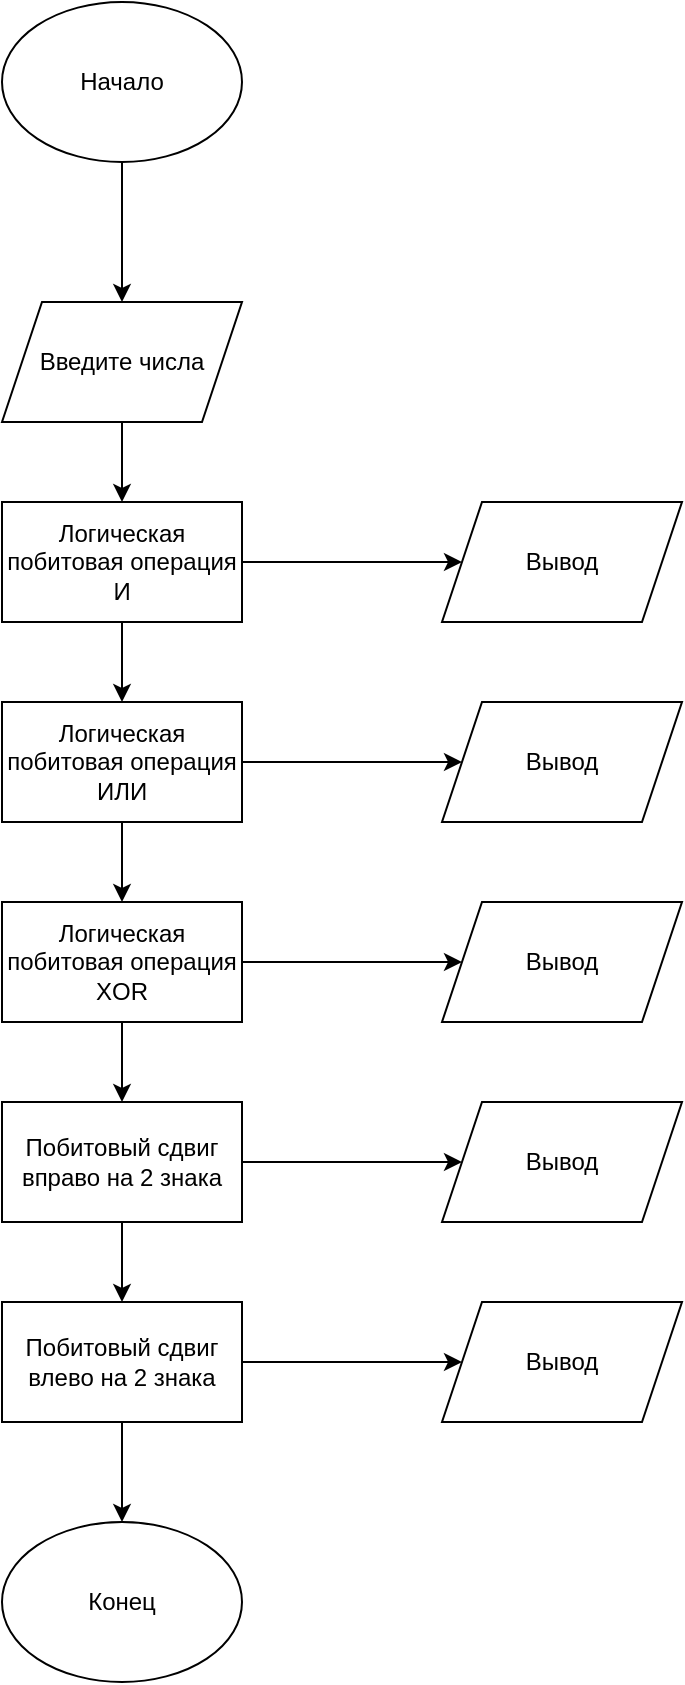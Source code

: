 <mxfile version="16.0.0" type="github">
  <diagram id="i-MBx5_v8haH91gUBkEL" name="Page-1">
    <mxGraphModel dx="782" dy="434" grid="1" gridSize="10" guides="1" tooltips="1" connect="1" arrows="1" fold="1" page="1" pageScale="1" pageWidth="827" pageHeight="1169" math="0" shadow="0">
      <root>
        <mxCell id="0" />
        <mxCell id="1" parent="0" />
        <mxCell id="h5tMYhccPphKTGKUEnCO-3" style="edgeStyle=orthogonalEdgeStyle;rounded=0;orthogonalLoop=1;jettySize=auto;html=1;entryX=0.5;entryY=0;entryDx=0;entryDy=0;" edge="1" parent="1" source="h5tMYhccPphKTGKUEnCO-1" target="h5tMYhccPphKTGKUEnCO-2">
          <mxGeometry relative="1" as="geometry" />
        </mxCell>
        <mxCell id="h5tMYhccPphKTGKUEnCO-1" value="Начало" style="ellipse;whiteSpace=wrap;html=1;" vertex="1" parent="1">
          <mxGeometry x="340" y="170" width="120" height="80" as="geometry" />
        </mxCell>
        <mxCell id="h5tMYhccPphKTGKUEnCO-5" style="edgeStyle=orthogonalEdgeStyle;rounded=0;orthogonalLoop=1;jettySize=auto;html=1;entryX=0.5;entryY=0;entryDx=0;entryDy=0;" edge="1" parent="1" source="h5tMYhccPphKTGKUEnCO-2" target="h5tMYhccPphKTGKUEnCO-4">
          <mxGeometry relative="1" as="geometry" />
        </mxCell>
        <mxCell id="h5tMYhccPphKTGKUEnCO-2" value="Введите числа" style="shape=parallelogram;perimeter=parallelogramPerimeter;whiteSpace=wrap;html=1;fixedSize=1;" vertex="1" parent="1">
          <mxGeometry x="340" y="320" width="120" height="60" as="geometry" />
        </mxCell>
        <mxCell id="h5tMYhccPphKTGKUEnCO-7" style="edgeStyle=orthogonalEdgeStyle;rounded=0;orthogonalLoop=1;jettySize=auto;html=1;entryX=0.5;entryY=0;entryDx=0;entryDy=0;" edge="1" parent="1" source="h5tMYhccPphKTGKUEnCO-4" target="h5tMYhccPphKTGKUEnCO-6">
          <mxGeometry relative="1" as="geometry" />
        </mxCell>
        <mxCell id="h5tMYhccPphKTGKUEnCO-16" style="edgeStyle=orthogonalEdgeStyle;rounded=0;orthogonalLoop=1;jettySize=auto;html=1;entryX=0;entryY=0.5;entryDx=0;entryDy=0;" edge="1" parent="1" source="h5tMYhccPphKTGKUEnCO-4" target="h5tMYhccPphKTGKUEnCO-14">
          <mxGeometry relative="1" as="geometry" />
        </mxCell>
        <mxCell id="h5tMYhccPphKTGKUEnCO-4" value="Логическая побитовая операция И" style="rounded=0;whiteSpace=wrap;html=1;" vertex="1" parent="1">
          <mxGeometry x="340" y="420" width="120" height="60" as="geometry" />
        </mxCell>
        <mxCell id="h5tMYhccPphKTGKUEnCO-9" style="edgeStyle=orthogonalEdgeStyle;rounded=0;orthogonalLoop=1;jettySize=auto;html=1;entryX=0.5;entryY=0;entryDx=0;entryDy=0;" edge="1" parent="1" source="h5tMYhccPphKTGKUEnCO-6" target="h5tMYhccPphKTGKUEnCO-8">
          <mxGeometry relative="1" as="geometry" />
        </mxCell>
        <mxCell id="h5tMYhccPphKTGKUEnCO-17" style="edgeStyle=orthogonalEdgeStyle;rounded=0;orthogonalLoop=1;jettySize=auto;html=1;" edge="1" parent="1" source="h5tMYhccPphKTGKUEnCO-6" target="h5tMYhccPphKTGKUEnCO-15">
          <mxGeometry relative="1" as="geometry" />
        </mxCell>
        <mxCell id="h5tMYhccPphKTGKUEnCO-6" value="Логическая побитовая операция ИЛИ" style="rounded=0;whiteSpace=wrap;html=1;" vertex="1" parent="1">
          <mxGeometry x="340" y="520" width="120" height="60" as="geometry" />
        </mxCell>
        <mxCell id="h5tMYhccPphKTGKUEnCO-11" style="edgeStyle=orthogonalEdgeStyle;rounded=0;orthogonalLoop=1;jettySize=auto;html=1;entryX=0.5;entryY=0;entryDx=0;entryDy=0;" edge="1" parent="1" source="h5tMYhccPphKTGKUEnCO-8" target="h5tMYhccPphKTGKUEnCO-10">
          <mxGeometry relative="1" as="geometry" />
        </mxCell>
        <mxCell id="h5tMYhccPphKTGKUEnCO-19" style="edgeStyle=orthogonalEdgeStyle;rounded=0;orthogonalLoop=1;jettySize=auto;html=1;entryX=0;entryY=0.5;entryDx=0;entryDy=0;" edge="1" parent="1" source="h5tMYhccPphKTGKUEnCO-8" target="h5tMYhccPphKTGKUEnCO-18">
          <mxGeometry relative="1" as="geometry" />
        </mxCell>
        <mxCell id="h5tMYhccPphKTGKUEnCO-8" value="Логическая побитовая операция XOR" style="rounded=0;whiteSpace=wrap;html=1;" vertex="1" parent="1">
          <mxGeometry x="340" y="620" width="120" height="60" as="geometry" />
        </mxCell>
        <mxCell id="h5tMYhccPphKTGKUEnCO-13" style="edgeStyle=orthogonalEdgeStyle;rounded=0;orthogonalLoop=1;jettySize=auto;html=1;entryX=0.5;entryY=0;entryDx=0;entryDy=0;" edge="1" parent="1" source="h5tMYhccPphKTGKUEnCO-10" target="h5tMYhccPphKTGKUEnCO-12">
          <mxGeometry relative="1" as="geometry" />
        </mxCell>
        <mxCell id="h5tMYhccPphKTGKUEnCO-21" style="edgeStyle=orthogonalEdgeStyle;rounded=0;orthogonalLoop=1;jettySize=auto;html=1;entryX=0;entryY=0.5;entryDx=0;entryDy=0;" edge="1" parent="1" source="h5tMYhccPphKTGKUEnCO-10" target="h5tMYhccPphKTGKUEnCO-20">
          <mxGeometry relative="1" as="geometry" />
        </mxCell>
        <mxCell id="h5tMYhccPphKTGKUEnCO-10" value="Побитовый сдвиг вправо на 2 знака" style="rounded=0;whiteSpace=wrap;html=1;" vertex="1" parent="1">
          <mxGeometry x="340" y="720" width="120" height="60" as="geometry" />
        </mxCell>
        <mxCell id="h5tMYhccPphKTGKUEnCO-23" style="edgeStyle=orthogonalEdgeStyle;rounded=0;orthogonalLoop=1;jettySize=auto;html=1;entryX=0;entryY=0.5;entryDx=0;entryDy=0;" edge="1" parent="1" source="h5tMYhccPphKTGKUEnCO-12" target="h5tMYhccPphKTGKUEnCO-22">
          <mxGeometry relative="1" as="geometry" />
        </mxCell>
        <mxCell id="h5tMYhccPphKTGKUEnCO-25" style="edgeStyle=orthogonalEdgeStyle;rounded=0;orthogonalLoop=1;jettySize=auto;html=1;entryX=0.5;entryY=0;entryDx=0;entryDy=0;" edge="1" parent="1" source="h5tMYhccPphKTGKUEnCO-12" target="h5tMYhccPphKTGKUEnCO-24">
          <mxGeometry relative="1" as="geometry" />
        </mxCell>
        <mxCell id="h5tMYhccPphKTGKUEnCO-12" value="Побитовый сдвиг влево на 2 знака" style="rounded=0;whiteSpace=wrap;html=1;" vertex="1" parent="1">
          <mxGeometry x="340" y="820" width="120" height="60" as="geometry" />
        </mxCell>
        <mxCell id="h5tMYhccPphKTGKUEnCO-14" value="Вывод" style="shape=parallelogram;perimeter=parallelogramPerimeter;whiteSpace=wrap;html=1;fixedSize=1;" vertex="1" parent="1">
          <mxGeometry x="560" y="420" width="120" height="60" as="geometry" />
        </mxCell>
        <mxCell id="h5tMYhccPphKTGKUEnCO-15" value="Вывод" style="shape=parallelogram;perimeter=parallelogramPerimeter;whiteSpace=wrap;html=1;fixedSize=1;" vertex="1" parent="1">
          <mxGeometry x="560" y="520" width="120" height="60" as="geometry" />
        </mxCell>
        <mxCell id="h5tMYhccPphKTGKUEnCO-18" value="Вывод" style="shape=parallelogram;perimeter=parallelogramPerimeter;whiteSpace=wrap;html=1;fixedSize=1;" vertex="1" parent="1">
          <mxGeometry x="560" y="620" width="120" height="60" as="geometry" />
        </mxCell>
        <mxCell id="h5tMYhccPphKTGKUEnCO-20" value="Вывод" style="shape=parallelogram;perimeter=parallelogramPerimeter;whiteSpace=wrap;html=1;fixedSize=1;" vertex="1" parent="1">
          <mxGeometry x="560" y="720" width="120" height="60" as="geometry" />
        </mxCell>
        <mxCell id="h5tMYhccPphKTGKUEnCO-22" value="Вывод" style="shape=parallelogram;perimeter=parallelogramPerimeter;whiteSpace=wrap;html=1;fixedSize=1;" vertex="1" parent="1">
          <mxGeometry x="560" y="820" width="120" height="60" as="geometry" />
        </mxCell>
        <mxCell id="h5tMYhccPphKTGKUEnCO-24" value="Конец" style="ellipse;whiteSpace=wrap;html=1;" vertex="1" parent="1">
          <mxGeometry x="340" y="930" width="120" height="80" as="geometry" />
        </mxCell>
      </root>
    </mxGraphModel>
  </diagram>
</mxfile>
